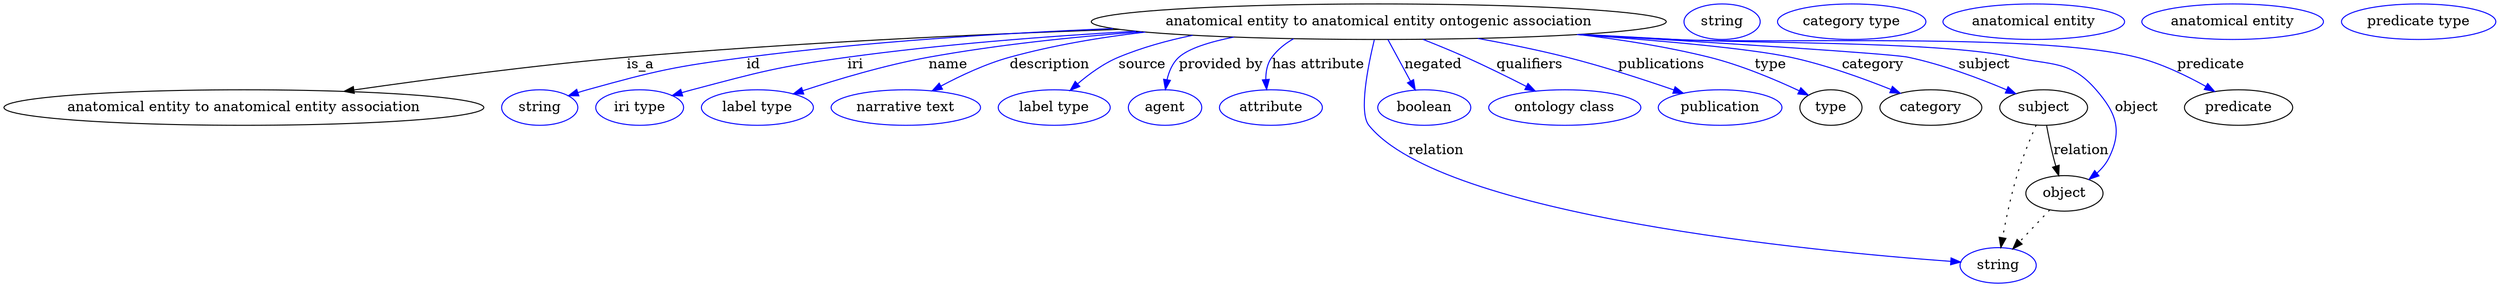 digraph {
	graph [bb="0,0,2518.4,283"];
	node [label="\N"];
	"anatomical entity to anatomical entity ontogenic association"	[height=0.5,
		label="anatomical entity to anatomical entity ontogenic association",
		pos="1389.4,265",
		width=8.0701];
	"anatomical entity to anatomical entity association"	[height=0.5,
		pos="242.43,178",
		width=6.7341];
	"anatomical entity to anatomical entity ontogenic association" -> "anatomical entity to anatomical entity association"	[label=is_a,
		lp="643.43,221.5",
		pos="e,343.63,194.4 1127,257.25 980.44,252.14 794.56,243.45 629.43,229 536.26,220.85 431.03,206.95 353.85,195.87"];
	id	[color=blue,
		height=0.5,
		label=string,
		pos="541.43,178",
		width=1.0652];
	"anatomical entity to anatomical entity ontogenic association" -> id	[color=blue,
		label=id,
		lp="757.43,221.5",
		pos="e,570.41,189.99 1120.9,258.09 1006.4,253.3 871.5,244.64 750.43,229 677.99,219.64 659.8,215.57 589.43,196 586.32,195.14 583.12,194.17 \
579.92,193.15",
		style=solid];
	iri	[color=blue,
		height=0.5,
		label="iri type",
		pos="642.43,178",
		width=1.2277];
	"anatomical entity to anatomical entity ontogenic association" -> iri	[color=blue,
		label=iri,
		lp="860.43,221.5",
		pos="e,675.35,190.14 1144.1,255.36 1052.3,250.2 947.31,242 852.43,229 781.79,219.32 764.36,214.25 695.43,196 692.06,195.11 688.58,194.13 \
685.1,193.11",
		style=solid];
	name	[color=blue,
		height=0.5,
		label="label type",
		pos="761.43,178",
		width=1.5707];
	"anatomical entity to anatomical entity ontogenic association" -> name	[color=blue,
		label=name,
		lp="954.43,221.5",
		pos="e,797.7,191.84 1149.8,254.78 1079.9,249.62 1003.8,241.56 934.43,229 890.61,221.07 841.99,206.48 807.49,195.11",
		style=solid];
	description	[color=blue,
		height=0.5,
		label="narrative text",
		pos="911.43,178",
		width=2.0943];
	"anatomical entity to anatomical entity ontogenic association" -> description	[color=blue,
		label=description,
		lp="1056.9,221.5",
		pos="e,938.04,194.9 1153.4,254.47 1107.4,249.08 1060,241.01 1016.4,229 992.23,222.33 966.78,210.35 946.99,199.78",
		style=solid];
	source	[color=blue,
		height=0.5,
		label="label type",
		pos="1061.4,178",
		width=1.5707];
	"anatomical entity to anatomical entity ontogenic association" -> source	[color=blue,
		label=source,
		lp="1150.4,221.5",
		pos="e,1077.5,195.3 1201.2,251.21 1175.5,245.95 1149.9,238.77 1126.4,229 1111.3,222.69 1096.6,211.92 1085,201.98",
		style=solid];
	"provided by"	[color=blue,
		height=0.5,
		label=agent,
		pos="1173.4,178",
		width=1.0291];
	"anatomical entity to anatomical entity ontogenic association" -> "provided by"	[color=blue,
		label="provided by",
		lp="1229.9,221.5",
		pos="e,1173.8,196.24 1242.9,249.42 1218.1,244.43 1197.2,237.8 1187.4,229 1181,223.16 1177.4,214.6 1175.4,206.2",
		style=solid];
	"has attribute"	[color=blue,
		height=0.5,
		label=attribute,
		pos="1280.4,178",
		width=1.4443];
	"anatomical entity to anatomical entity ontogenic association" -> "has attribute"	[color=blue,
		label="has attribute",
		lp="1328.4,221.5",
		pos="e,1276.1,196.35 1303.3,247.71 1294.8,242.95 1287.2,236.83 1281.4,229 1276.7,222.6 1275.2,214.36 1275.3,206.43",
		style=solid];
	relation	[color=blue,
		height=0.5,
		label=string,
		pos="2014.4,18",
		width=1.0652];
	"anatomical entity to anatomical entity ontogenic association" -> relation	[color=blue,
		label=relation,
		lp="1447.4,134.5",
		pos="e,1976.6,21.405 1384.9,246.61 1378.6,220.53 1369,172.95 1379.4,160 1453.5,67.715 1831.7,32.038 1966.6,22.128",
		style=solid];
	negated	[color=blue,
		height=0.5,
		label=boolean,
		pos="1435.4,178",
		width=1.2999];
	"anatomical entity to anatomical entity ontogenic association" -> negated	[color=blue,
		label=negated,
		lp="1444.4,221.5",
		pos="e,1426.3,195.89 1398.7,246.8 1405.3,234.74 1414.1,218.4 1421.5,204.79",
		style=solid];
	qualifiers	[color=blue,
		height=0.5,
		label="ontology class",
		pos="1576.4,178",
		width=2.1304];
	"anatomical entity to anatomical entity ontogenic association" -> qualifiers	[color=blue,
		label=qualifiers,
		lp="1541.9,221.5",
		pos="e,1546.9,194.8 1434.1,247.14 1448.1,241.61 1463.5,235.28 1477.4,229 1497.6,219.91 1519.6,208.9 1537.8,199.53",
		style=solid];
	publications	[color=blue,
		height=0.5,
		label=publication,
		pos="1733.4,178",
		width=1.7332];
	"anatomical entity to anatomical entity ontogenic association" -> publications	[color=blue,
		label=publications,
		lp="1675.4,221.5",
		pos="e,1696.5,192.51 1490.1,248.02 1519.1,242.72 1550.7,236.29 1579.4,229 1616.1,219.72 1656.7,206.4 1687,195.84",
		style=solid];
	type	[height=0.5,
		pos="1845.4,178",
		width=0.86659];
	"anatomical entity to anatomical entity ontogenic association" -> type	[color=blue,
		label=type,
		lp="1784.4,221.5",
		pos="e,1822.7,190.63 1591.9,252.04 1635.7,246.89 1681.4,239.53 1723.4,229 1755.2,221.04 1789.5,206.37 1813.7,194.97",
		style=solid];
	category	[height=0.5,
		pos="1946.4,178",
		width=1.4263];
	"anatomical entity to anatomical entity ontogenic association" -> category	[color=blue,
		label=category,
		lp="1887.9,221.5",
		pos="e,1915.5,192.47 1589.5,251.92 1674.6,245.79 1763.5,237.79 1804.4,229 1839.6,221.45 1878.1,207.54 1906.1,196.31",
		style=solid];
	subject	[height=0.5,
		pos="2060.4,178",
		width=1.2277];
	"anatomical entity to anatomical entity ontogenic association" -> subject	[color=blue,
		label=subject,
		lp="2000.4,221.5",
		pos="e,2032.3,191.97 1592,252.06 1736.1,243.35 1906.9,232.49 1923.4,229 1958.1,221.7 1995.7,207.46 2022.8,196.03",
		style=solid];
	object	[height=0.5,
		pos="2081.4,91",
		width=1.0832];
	"anatomical entity to anatomical entity ontogenic association" -> object	[color=blue,
		label=object,
		lp="2154.4,178",
		pos="e,2106.3,105.25 1594.8,252.26 1626.5,250.48 1658.8,248.67 1689.4,247 1765.2,242.85 1956.3,245.23 2030.4,229 2069.2,220.51 2087.4,\
225.99 2113.4,196 2133.9,172.42 2140.1,155.03 2126.4,127 2123.6,121.17 2119.2,116.02 2114.3,111.6",
		style=solid];
	predicate	[height=0.5,
		pos="2257.4,178",
		width=1.5165];
	"anatomical entity to anatomical entity ontogenic association" -> predicate	[color=blue,
		label=predicate,
		lp="2229.4,221.5",
		pos="e,2233.1,194.37 1591.5,252.05 1624.2,250.26 1657.8,248.51 1689.4,247 1792.7,242.07 2054.1,254.11 2154.4,229 2179.1,222.83 2204.8,\
210.37 2224.3,199.43",
		style=solid];
	association_type	[color=blue,
		height=0.5,
		label=string,
		pos="1736.4,265",
		width=1.0652];
	association_category	[color=blue,
		height=0.5,
		label="category type",
		pos="1867.4,265",
		width=2.0762];
	subject -> relation	[pos="e,2017.2,36.136 2052.8,160.24 2046.9,146.64 2038.8,126.88 2033.4,109 2027.2,88.265 2022.2,64.241 2018.9,46.231",
		style=dotted];
	subject -> object	[label=relation,
		lp="2098.4,134.5",
		pos="e,2075.7,108.98 2063.4,159.77 2065.2,150.09 2067.7,137.8 2070.4,127 2071.1,124.32 2071.9,121.53 2072.7,118.76"];
	"anatomical entity to anatomical entity ontogenic association_subject"	[color=blue,
		height=0.5,
		label="anatomical entity",
		pos="2051.4,265",
		width=2.5456];
	object -> relation	[pos="e,2029.3,34.713 2066.6,74.243 2057.6,64.775 2046.1,52.56 2036.2,42.024",
		style=dotted];
	"anatomical entity to anatomical entity ontogenic association_object"	[color=blue,
		height=0.5,
		label="anatomical entity",
		pos="2252.4,265",
		width=2.5456];
	"anatomical entity to anatomical entity ontogenic association_predicate"	[color=blue,
		height=0.5,
		label="predicate type",
		pos="2440.4,265",
		width=2.1665];
}
